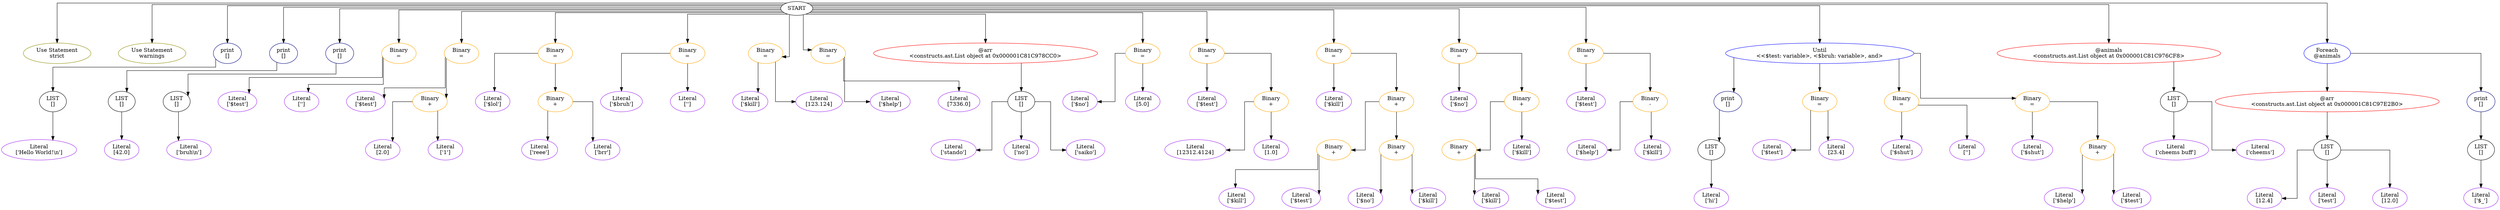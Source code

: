 digraph AST {
nodesep=1.0;
overlap=False;
ranksep=1.0;
splines=ortho;
start_0 [fillcolor=white, label=START];
"Use Statement_1" [color=yellow4, fillcolor=yellow1, group=start_0, label="Use Statement\nstrict"];
start_0 -> "Use Statement_1"  [weight=1.5];
"Use Statement_2" [color=yellow4, fillcolor=yellow1, group=start_0, label="Use Statement\nwarnings"];
start_0 -> "Use Statement_2"  [weight=1.5];
print_1 [color=navy, fillcolor=lightblue, group=start_0, label="print\n[]"];
start_0 -> print_1  [weight=1.5];
LIST_1 [color=black, fillcolor=gray, group=print_1, label="LIST\n[]"];
print_1 -> LIST_1  [weight=1.5];
Literal_1 [color=purple, fillcolor=thistle, group=LIST_1, label="Literal\n['Hello World!\\n']"];
LIST_1 -> Literal_1  [weight=1.5];
print_2 [color=navy, fillcolor=lightblue, group=start_0, label="print\n[]"];
start_0 -> print_2  [weight=1.5];
LIST_2 [color=black, fillcolor=gray, group=print_2, label="LIST\n[]"];
print_2 -> LIST_2  [weight=1.5];
Literal_2 [color=purple, fillcolor=thistle, group=LIST_2, label="Literal\n[42.0]"];
LIST_2 -> Literal_2  [weight=1.5];
print_3 [color=navy, fillcolor=lightblue, group=start_0, label="print\n[]"];
start_0 -> print_3  [weight=1.5];
LIST_3 [color=black, fillcolor=gray, group=print_3, label="LIST\n[]"];
print_3 -> LIST_3  [weight=1.5];
Literal_3 [color=purple, fillcolor=thistle, group=LIST_3, label="Literal\n['bruh\\n']"];
LIST_3 -> Literal_3  [weight=1.5];
Binary_1 [color=orange, fillcolor=lightyellow, group=start_0, label="Binary\n="];
start_0 -> Binary_1  [weight=1.5];
Literal_4 [color=purple, fillcolor=thistle, group=Binary_1, label="Literal\n['$test']"];
Binary_1 -> Literal_4  [weight=1.5];
Literal_5 [color=purple, fillcolor=thistle, group=Binary_1, label="Literal\n['']"];
Binary_1 -> Literal_5  [weight=1.5];
Binary_2 [color=orange, fillcolor=lightyellow, group=start_0, label="Binary\n="];
start_0 -> Binary_2  [weight=1.5];
Literal_6 [color=purple, fillcolor=thistle, group=Binary_2, label="Literal\n['$test']"];
Binary_2 -> Literal_6  [weight=1.5];
Binary_3 [color=orange, fillcolor=lightyellow, group=Binary_2, label="Binary\n+"];
Binary_2 -> Binary_3  [weight=1.5];
Literal_7 [color=purple, fillcolor=thistle, group=Binary_3, label="Literal\n[2.0]"];
Binary_3 -> Literal_7  [weight=1.5];
Literal_8 [color=purple, fillcolor=thistle, group=Binary_3, label="Literal\n['1']"];
Binary_3 -> Literal_8  [weight=1.5];
Binary_4 [color=orange, fillcolor=lightyellow, group=start_0, label="Binary\n="];
start_0 -> Binary_4  [weight=1.5];
Literal_9 [color=purple, fillcolor=thistle, group=Binary_4, label="Literal\n['$lol']"];
Binary_4 -> Literal_9  [weight=1.5];
Binary_5 [color=orange, fillcolor=lightyellow, group=Binary_4, label="Binary\n+"];
Binary_4 -> Binary_5  [weight=1.5];
Literal_10 [color=purple, fillcolor=thistle, group=Binary_5, label="Literal\n['reee']"];
Binary_5 -> Literal_10  [weight=1.5];
Literal_11 [color=purple, fillcolor=thistle, group=Binary_5, label="Literal\n['brr']"];
Binary_5 -> Literal_11  [weight=1.5];
Binary_6 [color=orange, fillcolor=lightyellow, group=start_0, label="Binary\n="];
start_0 -> Binary_6  [weight=1.5];
Literal_12 [color=purple, fillcolor=thistle, group=Binary_6, label="Literal\n['$bruh']"];
Binary_6 -> Literal_12  [weight=1.5];
Literal_13 [color=purple, fillcolor=thistle, group=Binary_6, label="Literal\n['']"];
Binary_6 -> Literal_13  [weight=1.5];
Binary_7 [color=orange, fillcolor=lightyellow, group=start_0, label="Binary\n="];
start_0 -> Binary_7  [weight=1.5];
Literal_14 [color=purple, fillcolor=thistle, group=Binary_7, label="Literal\n['$kill']"];
Binary_7 -> Literal_14  [weight=1.5];
Literal_15 [color=purple, fillcolor=thistle, group=Binary_7, label="Literal\n[123.124]"];
Binary_7 -> Literal_15  [weight=1.5];
Binary_8 [color=orange, fillcolor=lightyellow, group=start_0, label="Binary\n="];
start_0 -> Binary_8  [weight=1.5];
Literal_16 [color=purple, fillcolor=thistle, group=Binary_8, label="Literal\n['$help']"];
Binary_8 -> Literal_16  [weight=1.5];
Literal_17 [color=purple, fillcolor=thistle, group=Binary_8, label="Literal\n[7336.0]"];
Binary_8 -> Literal_17  [weight=1.5];
"@arr_1" [color=red, fillcolor=turquoise, group=start_0, label="@arr\n<constructs.ast.List object at 0x000001C81C978CC0>"];
start_0 -> "@arr_1"  [weight=1.5];
LIST_4 [color=black, fillcolor=gray, group="@arr_1", label="LIST\n[]"];
"@arr_1" -> LIST_4  [weight=1.5];
Literal_18 [color=purple, fillcolor=thistle, group=LIST_4, label="Literal\n['stando']"];
LIST_4 -> Literal_18  [weight=1.5];
Literal_19 [color=purple, fillcolor=thistle, group=LIST_4, label="Literal\n['no']"];
LIST_4 -> Literal_19  [weight=1.5];
Literal_20 [color=purple, fillcolor=thistle, group=LIST_4, label="Literal\n['saiko']"];
LIST_4 -> Literal_20  [weight=1.5];
Binary_9 [color=orange, fillcolor=lightyellow, group=start_0, label="Binary\n="];
start_0 -> Binary_9  [weight=1.5];
Literal_21 [color=purple, fillcolor=thistle, group=Binary_9, label="Literal\n['$no']"];
Binary_9 -> Literal_21  [weight=1.5];
Literal_22 [color=purple, fillcolor=thistle, group=Binary_9, label="Literal\n[5.0]"];
Binary_9 -> Literal_22  [weight=1.5];
Binary_10 [color=orange, fillcolor=lightyellow, group=start_0, label="Binary\n="];
start_0 -> Binary_10  [weight=1.5];
Literal_23 [color=purple, fillcolor=thistle, group=Binary_10, label="Literal\n['$test']"];
Binary_10 -> Literal_23  [weight=1.5];
Binary_11 [color=orange, fillcolor=lightyellow, group=Binary_10, label="Binary\n+"];
Binary_10 -> Binary_11  [weight=1.5];
Literal_24 [color=purple, fillcolor=thistle, group=Binary_11, label="Literal\n[12312.4124]"];
Binary_11 -> Literal_24  [weight=1.5];
Literal_25 [color=purple, fillcolor=thistle, group=Binary_11, label="Literal\n[1.0]"];
Binary_11 -> Literal_25  [weight=1.5];
Binary_12 [color=orange, fillcolor=lightyellow, group=start_0, label="Binary\n="];
start_0 -> Binary_12  [weight=1.5];
Literal_26 [color=purple, fillcolor=thistle, group=Binary_12, label="Literal\n['$kill']"];
Binary_12 -> Literal_26  [weight=1.5];
Binary_13 [color=orange, fillcolor=lightyellow, group=Binary_12, label="Binary\n+"];
Binary_12 -> Binary_13  [weight=1.5];
Binary_14 [color=orange, fillcolor=lightyellow, group=Binary_13, label="Binary\n+"];
Binary_13 -> Binary_14  [weight=1.5];
Literal_27 [color=purple, fillcolor=thistle, group=Binary_14, label="Literal\n['$kill']"];
Binary_14 -> Literal_27  [weight=1.5];
Literal_28 [color=purple, fillcolor=thistle, group=Binary_14, label="Literal\n['$test']"];
Binary_14 -> Literal_28  [weight=1.5];
Binary_15 [color=orange, fillcolor=lightyellow, group=Binary_13, label="Binary\n+"];
Binary_13 -> Binary_15  [weight=1.5];
Literal_29 [color=purple, fillcolor=thistle, group=Binary_15, label="Literal\n['$no']"];
Binary_15 -> Literal_29  [weight=1.5];
Literal_30 [color=purple, fillcolor=thistle, group=Binary_15, label="Literal\n['$kill']"];
Binary_15 -> Literal_30  [weight=1.5];
Binary_16 [color=orange, fillcolor=lightyellow, group=start_0, label="Binary\n="];
start_0 -> Binary_16  [weight=1.5];
Literal_31 [color=purple, fillcolor=thistle, group=Binary_16, label="Literal\n['$no']"];
Binary_16 -> Literal_31  [weight=1.5];
Binary_17 [color=orange, fillcolor=lightyellow, group=Binary_16, label="Binary\n+"];
Binary_16 -> Binary_17  [weight=1.5];
Binary_18 [color=orange, fillcolor=lightyellow, group=Binary_17, label="Binary\n+"];
Binary_17 -> Binary_18  [weight=1.5];
Literal_32 [color=purple, fillcolor=thistle, group=Binary_18, label="Literal\n['$kill']"];
Binary_18 -> Literal_32  [weight=1.5];
Literal_33 [color=purple, fillcolor=thistle, group=Binary_18, label="Literal\n['$test']"];
Binary_18 -> Literal_33  [weight=1.5];
Literal_34 [color=purple, fillcolor=thistle, group=Binary_17, label="Literal\n['$kill']"];
Binary_17 -> Literal_34  [weight=1.5];
Binary_19 [color=orange, fillcolor=lightyellow, group=start_0, label="Binary\n="];
start_0 -> Binary_19  [weight=1.5];
Literal_35 [color=purple, fillcolor=thistle, group=Binary_19, label="Literal\n['$test']"];
Binary_19 -> Literal_35  [weight=1.5];
Binary_20 [color=orange, fillcolor=lightyellow, group=Binary_19, label="Binary\n-"];
Binary_19 -> Binary_20  [weight=1.5];
Literal_36 [color=purple, fillcolor=thistle, group=Binary_20, label="Literal\n['$help']"];
Binary_20 -> Literal_36  [weight=1.5];
Literal_37 [color=purple, fillcolor=thistle, group=Binary_20, label="Literal\n['$kill']"];
Binary_20 -> Literal_37  [weight=1.5];
Until_1 [color=blue, fillcolor=palegreen, group=start_0, label="Until\n<<$test: variable>, <$bruh: variable>, and>"];
start_0 -> Until_1  [weight=1.5];
print_4 [color=navy, fillcolor=lightblue, group=Until_1, label="print\n[]"];
Until_1 -> print_4  [weight=1.5];
LIST_5 [color=black, fillcolor=gray, group=print_4, label="LIST\n[]"];
print_4 -> LIST_5  [weight=1.5];
Literal_38 [color=purple, fillcolor=thistle, group=LIST_5, label="Literal\n['hi']"];
LIST_5 -> Literal_38  [weight=1.5];
Binary_21 [color=orange, fillcolor=lightyellow, group=Until_1, label="Binary\n="];
Until_1 -> Binary_21  [weight=1.5];
Literal_39 [color=purple, fillcolor=thistle, group=Binary_21, label="Literal\n['$test']"];
Binary_21 -> Literal_39  [weight=1.5];
Literal_40 [color=purple, fillcolor=thistle, group=Binary_21, label="Literal\n[23.4]"];
Binary_21 -> Literal_40  [weight=1.5];
Binary_22 [color=orange, fillcolor=lightyellow, group=Until_1, label="Binary\n="];
Until_1 -> Binary_22  [weight=1.5];
Literal_41 [color=purple, fillcolor=thistle, group=Binary_22, label="Literal\n['$shut']"];
Binary_22 -> Literal_41  [weight=1.5];
Literal_42 [color=purple, fillcolor=thistle, group=Binary_22, label="Literal\n['']"];
Binary_22 -> Literal_42  [weight=1.5];
Binary_23 [color=orange, fillcolor=lightyellow, group=Until_1, label="Binary\n="];
Until_1 -> Binary_23  [weight=1.5];
Literal_43 [color=purple, fillcolor=thistle, group=Binary_23, label="Literal\n['$shut']"];
Binary_23 -> Literal_43  [weight=1.5];
Binary_24 [color=orange, fillcolor=lightyellow, group=Binary_23, label="Binary\n+"];
Binary_23 -> Binary_24  [weight=1.5];
Literal_44 [color=purple, fillcolor=thistle, group=Binary_24, label="Literal\n['$help']"];
Binary_24 -> Literal_44  [weight=1.5];
Literal_45 [color=purple, fillcolor=thistle, group=Binary_24, label="Literal\n['$test']"];
Binary_24 -> Literal_45  [weight=1.5];
"@animals_1" [color=red, fillcolor=turquoise, group=start_0, label="@animals\n<constructs.ast.List object at 0x000001C81C976CF8>"];
start_0 -> "@animals_1"  [weight=1.5];
LIST_6 [color=black, fillcolor=gray, group="@animals_1", label="LIST\n[]"];
"@animals_1" -> LIST_6  [weight=1.5];
Literal_46 [color=purple, fillcolor=thistle, group=LIST_6, label="Literal\n['cheems buff']"];
LIST_6 -> Literal_46  [weight=1.5];
Literal_47 [color=purple, fillcolor=thistle, group=LIST_6, label="Literal\n['cheems']"];
LIST_6 -> Literal_47  [weight=1.5];
Foreach_1 [color=blue, fillcolor=coral, group=start_0, label="Foreach\n@animals"];
start_0 -> Foreach_1  [weight=1.5];
"@arr_2" [color=red, fillcolor=turquoise, group=Foreach_1, label="@arr\n<constructs.ast.List object at 0x000001C81C97E2B0>"];
Foreach_1 -> "@arr_2"  [weight=1.5];
LIST_7 [color=black, fillcolor=gray, group="@arr_2", label="LIST\n[]"];
"@arr_2" -> LIST_7  [weight=1.5];
Literal_48 [color=purple, fillcolor=thistle, group=LIST_7, label="Literal\n[12.4]"];
LIST_7 -> Literal_48  [weight=1.5];
Literal_49 [color=purple, fillcolor=thistle, group=LIST_7, label="Literal\n['test']"];
LIST_7 -> Literal_49  [weight=1.5];
Literal_50 [color=purple, fillcolor=thistle, group=LIST_7, label="Literal\n[12.0]"];
LIST_7 -> Literal_50  [weight=1.5];
print_5 [color=navy, fillcolor=lightblue, group=Foreach_1, label="print\n[]"];
Foreach_1 -> print_5  [weight=1.5];
LIST_8 [color=black, fillcolor=gray, group=print_5, label="LIST\n[]"];
print_5 -> LIST_8  [weight=1.5];
Literal_51 [color=purple, fillcolor=thistle, group=LIST_8, label="Literal\n['$_']"];
LIST_8 -> Literal_51  [weight=1.5];
}
